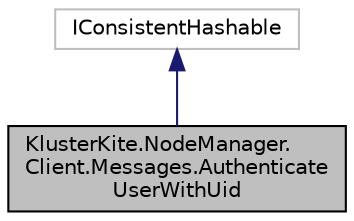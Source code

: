 digraph "KlusterKite.NodeManager.Client.Messages.AuthenticateUserWithUid"
{
  edge [fontname="Helvetica",fontsize="10",labelfontname="Helvetica",labelfontsize="10"];
  node [fontname="Helvetica",fontsize="10",shape=record];
  Node0 [label="KlusterKite.NodeManager.\lClient.Messages.Authenticate\lUserWithUid",height=0.2,width=0.4,color="black", fillcolor="grey75", style="filled", fontcolor="black"];
  Node1 -> Node0 [dir="back",color="midnightblue",fontsize="10",style="solid",fontname="Helvetica"];
  Node1 [label="IConsistentHashable",height=0.2,width=0.4,color="grey75", fillcolor="white", style="filled"];
}
